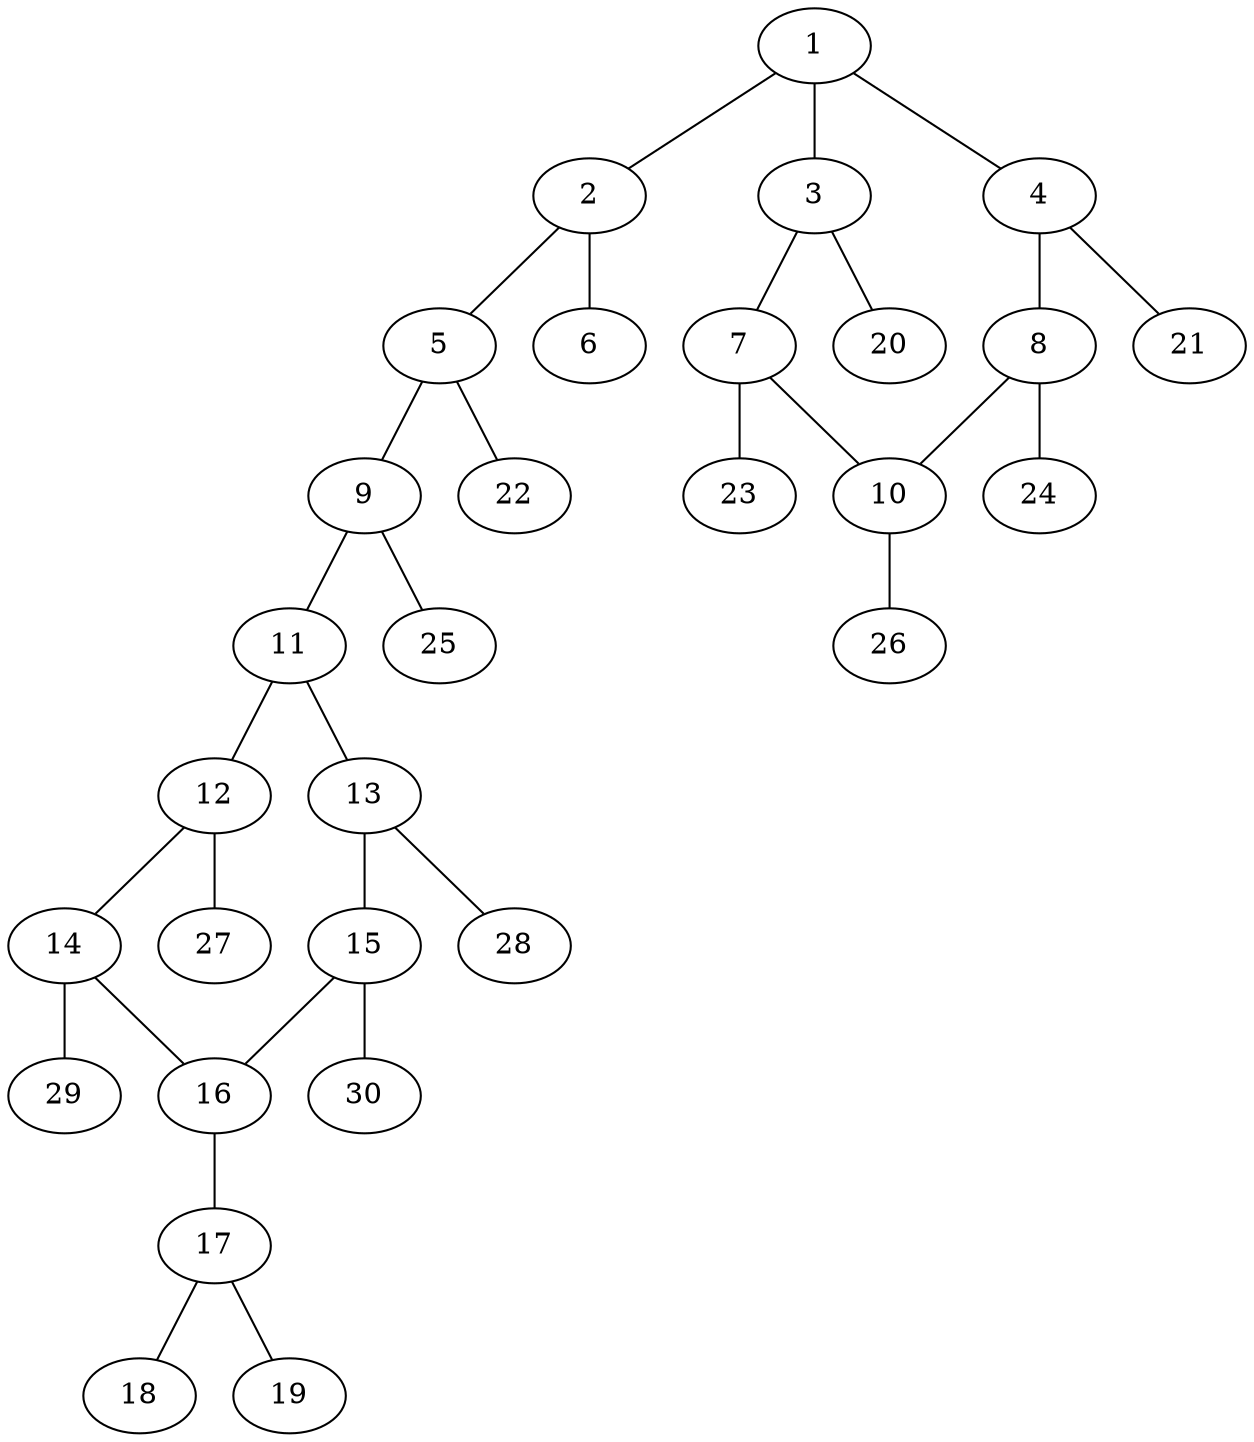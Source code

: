 graph molecule_2604 {
	1	 [chem=C];
	2	 [chem=C];
	1 -- 2	 [valence=1];
	3	 [chem=C];
	1 -- 3	 [valence=2];
	4	 [chem=C];
	1 -- 4	 [valence=1];
	5	 [chem=C];
	2 -- 5	 [valence=1];
	6	 [chem=O];
	2 -- 6	 [valence=2];
	7	 [chem=C];
	3 -- 7	 [valence=1];
	20	 [chem=H];
	3 -- 20	 [valence=1];
	8	 [chem=C];
	4 -- 8	 [valence=2];
	21	 [chem=H];
	4 -- 21	 [valence=1];
	9	 [chem=C];
	5 -- 9	 [valence=2];
	22	 [chem=H];
	5 -- 22	 [valence=1];
	10	 [chem=C];
	7 -- 10	 [valence=2];
	23	 [chem=H];
	7 -- 23	 [valence=1];
	8 -- 10	 [valence=1];
	24	 [chem=H];
	8 -- 24	 [valence=1];
	11	 [chem=C];
	9 -- 11	 [valence=1];
	25	 [chem=H];
	9 -- 25	 [valence=1];
	26	 [chem=H];
	10 -- 26	 [valence=1];
	12	 [chem=C];
	11 -- 12	 [valence=2];
	13	 [chem=C];
	11 -- 13	 [valence=1];
	14	 [chem=C];
	12 -- 14	 [valence=1];
	27	 [chem=H];
	12 -- 27	 [valence=1];
	15	 [chem=C];
	13 -- 15	 [valence=2];
	28	 [chem=H];
	13 -- 28	 [valence=1];
	16	 [chem=C];
	14 -- 16	 [valence=2];
	29	 [chem=H];
	14 -- 29	 [valence=1];
	15 -- 16	 [valence=1];
	30	 [chem=H];
	15 -- 30	 [valence=1];
	17	 [chem=N];
	16 -- 17	 [valence=1];
	18	 [chem=O];
	17 -- 18	 [valence=2];
	19	 [chem=O];
	17 -- 19	 [valence=1];
}
